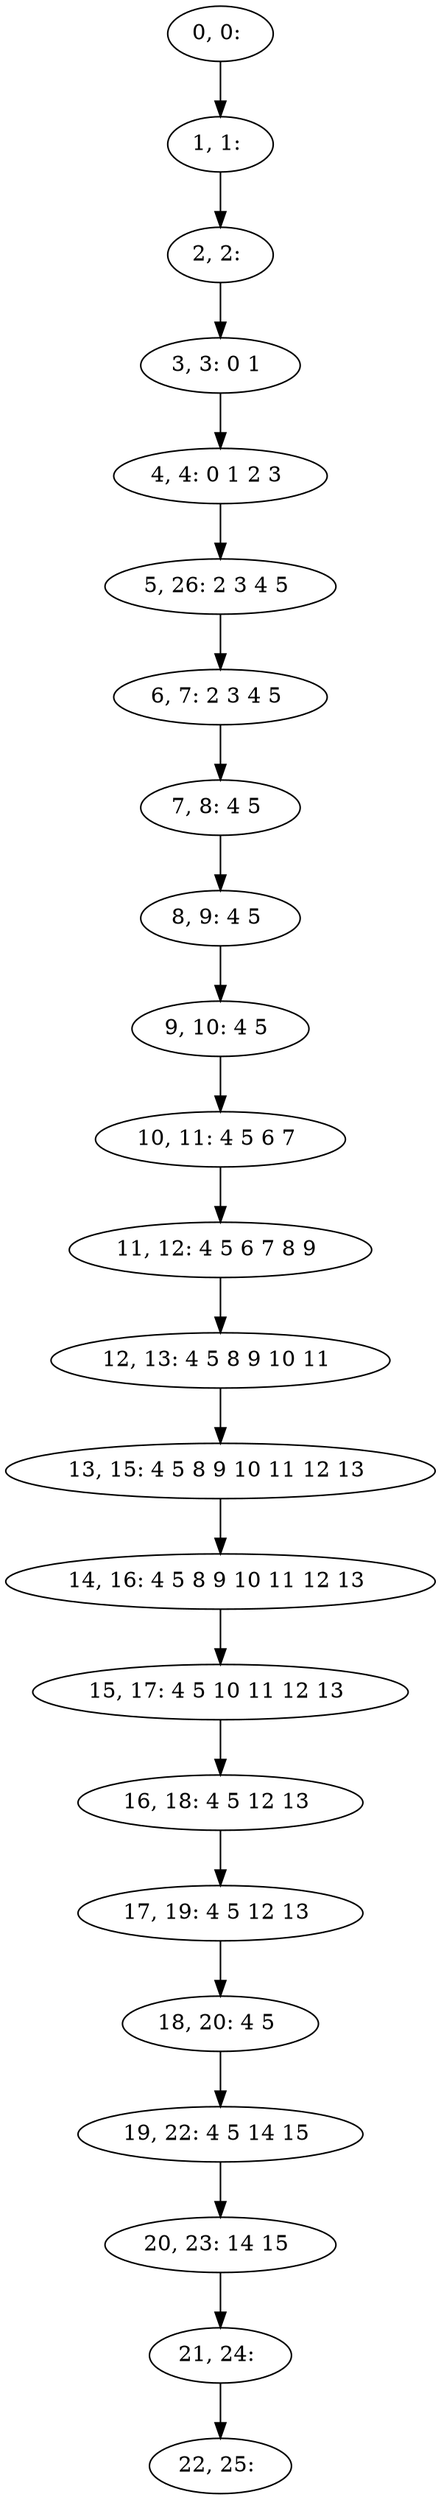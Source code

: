 digraph G {
0[label="0, 0: "];
1[label="1, 1: "];
2[label="2, 2: "];
3[label="3, 3: 0 1 "];
4[label="4, 4: 0 1 2 3 "];
5[label="5, 26: 2 3 4 5 "];
6[label="6, 7: 2 3 4 5 "];
7[label="7, 8: 4 5 "];
8[label="8, 9: 4 5 "];
9[label="9, 10: 4 5 "];
10[label="10, 11: 4 5 6 7 "];
11[label="11, 12: 4 5 6 7 8 9 "];
12[label="12, 13: 4 5 8 9 10 11 "];
13[label="13, 15: 4 5 8 9 10 11 12 13 "];
14[label="14, 16: 4 5 8 9 10 11 12 13 "];
15[label="15, 17: 4 5 10 11 12 13 "];
16[label="16, 18: 4 5 12 13 "];
17[label="17, 19: 4 5 12 13 "];
18[label="18, 20: 4 5 "];
19[label="19, 22: 4 5 14 15 "];
20[label="20, 23: 14 15 "];
21[label="21, 24: "];
22[label="22, 25: "];
0->1 ;
1->2 ;
2->3 ;
3->4 ;
4->5 ;
5->6 ;
6->7 ;
7->8 ;
8->9 ;
9->10 ;
10->11 ;
11->12 ;
12->13 ;
13->14 ;
14->15 ;
15->16 ;
16->17 ;
17->18 ;
18->19 ;
19->20 ;
20->21 ;
21->22 ;
}
